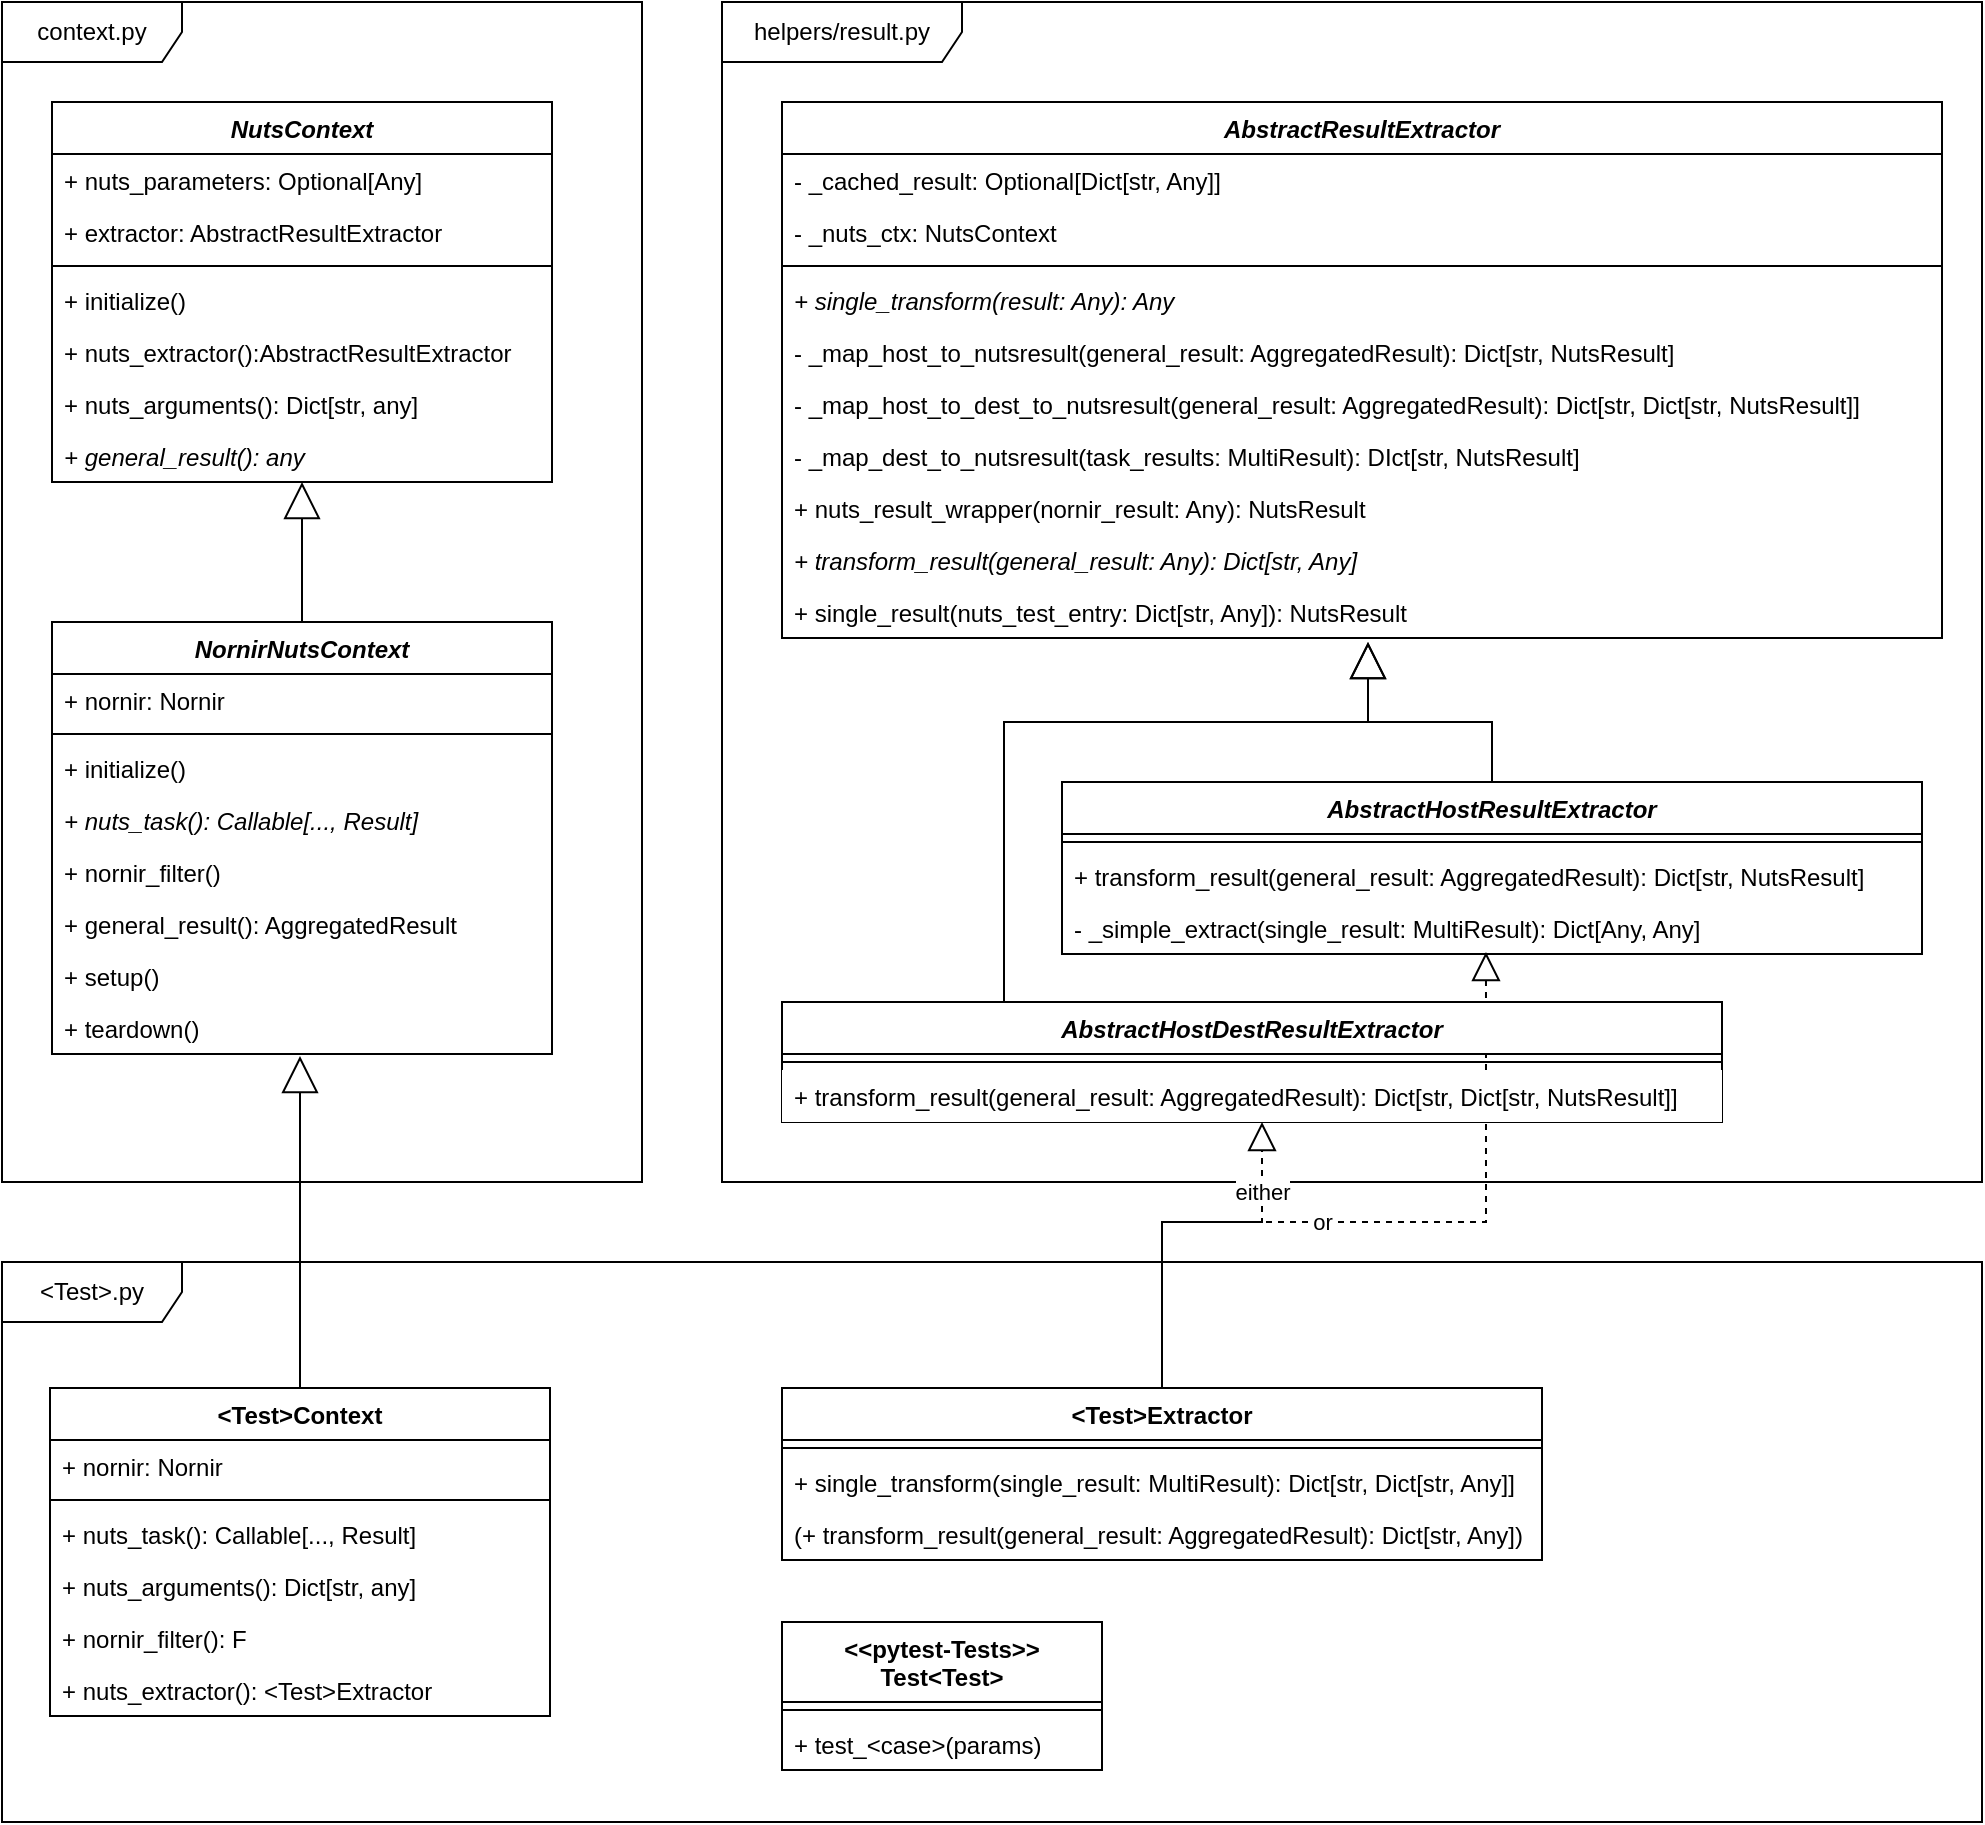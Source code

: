 <mxfile version="15.9.1" type="device"><diagram id="wO_6kX2JhAZT9kmhWfwk" name="Page-1"><mxGraphModel dx="2062" dy="1031" grid="1" gridSize="10" guides="1" tooltips="1" connect="1" arrows="1" fold="1" page="1" pageScale="1" pageWidth="827" pageHeight="1169" math="0" shadow="0"><root><mxCell id="0"/><mxCell id="1" parent="0"/><mxCell id="v-usSUhywoFXoyANVbCB-71" value="&amp;lt;Test&amp;gt;.py" style="shape=umlFrame;whiteSpace=wrap;html=1;width=90;height=30;" parent="1" vertex="1"><mxGeometry x="40" y="670" width="990" height="280" as="geometry"/></mxCell><mxCell id="v-usSUhywoFXoyANVbCB-34" value="context.py" style="shape=umlFrame;whiteSpace=wrap;html=1;width=90;height=30;" parent="1" vertex="1"><mxGeometry x="40" y="40" width="320" height="590" as="geometry"/></mxCell><mxCell id="v-usSUhywoFXoyANVbCB-1" value="NutsContext" style="swimlane;fontStyle=3;align=center;verticalAlign=top;childLayout=stackLayout;horizontal=1;startSize=26;horizontalStack=0;resizeParent=1;resizeParentMax=0;resizeLast=0;collapsible=1;marginBottom=0;" parent="1" vertex="1"><mxGeometry x="65" y="90" width="250" height="190" as="geometry"/></mxCell><mxCell id="v-usSUhywoFXoyANVbCB-31" value="+ nuts_parameters: Optional[Any]" style="text;strokeColor=none;fillColor=none;align=left;verticalAlign=top;spacingLeft=4;spacingRight=4;overflow=hidden;rotatable=0;points=[[0,0.5],[1,0.5]];portConstraint=eastwest;" parent="v-usSUhywoFXoyANVbCB-1" vertex="1"><mxGeometry y="26" width="250" height="26" as="geometry"/></mxCell><mxCell id="v-usSUhywoFXoyANVbCB-33" value="+ extractor: AbstractResultExtractor" style="text;strokeColor=none;fillColor=none;align=left;verticalAlign=top;spacingLeft=4;spacingRight=4;overflow=hidden;rotatable=0;points=[[0,0.5],[1,0.5]];portConstraint=eastwest;" parent="v-usSUhywoFXoyANVbCB-1" vertex="1"><mxGeometry y="52" width="250" height="26" as="geometry"/></mxCell><mxCell id="v-usSUhywoFXoyANVbCB-3" value="" style="line;strokeWidth=1;fillColor=none;align=left;verticalAlign=middle;spacingTop=-1;spacingLeft=3;spacingRight=3;rotatable=0;labelPosition=right;points=[];portConstraint=eastwest;" parent="v-usSUhywoFXoyANVbCB-1" vertex="1"><mxGeometry y="78" width="250" height="8" as="geometry"/></mxCell><mxCell id="v-usSUhywoFXoyANVbCB-4" value="+ initialize()&#xA;" style="text;strokeColor=none;fillColor=none;align=left;verticalAlign=top;spacingLeft=4;spacingRight=4;overflow=hidden;rotatable=0;points=[[0,0.5],[1,0.5]];portConstraint=eastwest;" parent="v-usSUhywoFXoyANVbCB-1" vertex="1"><mxGeometry y="86" width="250" height="26" as="geometry"/></mxCell><mxCell id="v-usSUhywoFXoyANVbCB-5" value="+ nuts_extractor():AbstractResultExtractor" style="text;strokeColor=none;fillColor=none;align=left;verticalAlign=top;spacingLeft=4;spacingRight=4;overflow=hidden;rotatable=0;points=[[0,0.5],[1,0.5]];portConstraint=eastwest;" parent="v-usSUhywoFXoyANVbCB-1" vertex="1"><mxGeometry y="112" width="250" height="26" as="geometry"/></mxCell><mxCell id="v-usSUhywoFXoyANVbCB-10" value="+ nuts_arguments(): Dict[str, any]" style="text;strokeColor=none;fillColor=none;align=left;verticalAlign=top;spacingLeft=4;spacingRight=4;overflow=hidden;rotatable=0;points=[[0,0.5],[1,0.5]];portConstraint=eastwest;" parent="v-usSUhywoFXoyANVbCB-1" vertex="1"><mxGeometry y="138" width="250" height="26" as="geometry"/></mxCell><mxCell id="v-usSUhywoFXoyANVbCB-11" value="+ general_result(): any" style="text;strokeColor=none;fillColor=none;align=left;verticalAlign=top;spacingLeft=4;spacingRight=4;overflow=hidden;rotatable=0;points=[[0,0.5],[1,0.5]];portConstraint=eastwest;fontStyle=2" parent="v-usSUhywoFXoyANVbCB-1" vertex="1"><mxGeometry y="164" width="250" height="26" as="geometry"/></mxCell><mxCell id="v-usSUhywoFXoyANVbCB-12" value="NornirNutsContext" style="swimlane;fontStyle=3;align=center;verticalAlign=top;childLayout=stackLayout;horizontal=1;startSize=26;horizontalStack=0;resizeParent=1;resizeParentMax=0;resizeLast=0;collapsible=1;marginBottom=0;" parent="1" vertex="1"><mxGeometry x="65" y="350" width="250" height="216" as="geometry"><mxRectangle x="120" y="350" width="140" height="26" as="alternateBounds"/></mxGeometry></mxCell><mxCell id="v-usSUhywoFXoyANVbCB-13" value="+ nornir: Nornir" style="text;strokeColor=none;fillColor=none;align=left;verticalAlign=top;spacingLeft=4;spacingRight=4;overflow=hidden;rotatable=0;points=[[0,0.5],[1,0.5]];portConstraint=eastwest;" parent="v-usSUhywoFXoyANVbCB-12" vertex="1"><mxGeometry y="26" width="250" height="26" as="geometry"/></mxCell><mxCell id="v-usSUhywoFXoyANVbCB-14" value="" style="line;strokeWidth=1;fillColor=none;align=left;verticalAlign=middle;spacingTop=-1;spacingLeft=3;spacingRight=3;rotatable=0;labelPosition=right;points=[];portConstraint=eastwest;" parent="v-usSUhywoFXoyANVbCB-12" vertex="1"><mxGeometry y="52" width="250" height="8" as="geometry"/></mxCell><mxCell id="v-usSUhywoFXoyANVbCB-15" value="+ initialize()" style="text;strokeColor=none;fillColor=none;align=left;verticalAlign=top;spacingLeft=4;spacingRight=4;overflow=hidden;rotatable=0;points=[[0,0.5],[1,0.5]];portConstraint=eastwest;" parent="v-usSUhywoFXoyANVbCB-12" vertex="1"><mxGeometry y="60" width="250" height="26" as="geometry"/></mxCell><mxCell id="v-usSUhywoFXoyANVbCB-17" value="+ nuts_task(): Callable[..., Result]" style="text;strokeColor=none;fillColor=none;align=left;verticalAlign=top;spacingLeft=4;spacingRight=4;overflow=hidden;rotatable=0;points=[[0,0.5],[1,0.5]];portConstraint=eastwest;fontStyle=2" parent="v-usSUhywoFXoyANVbCB-12" vertex="1"><mxGeometry y="86" width="250" height="26" as="geometry"/></mxCell><mxCell id="v-usSUhywoFXoyANVbCB-18" value="+ nornir_filter()" style="text;strokeColor=none;fillColor=none;align=left;verticalAlign=top;spacingLeft=4;spacingRight=4;overflow=hidden;rotatable=0;points=[[0,0.5],[1,0.5]];portConstraint=eastwest;" parent="v-usSUhywoFXoyANVbCB-12" vertex="1"><mxGeometry y="112" width="250" height="26" as="geometry"/></mxCell><mxCell id="v-usSUhywoFXoyANVbCB-19" value="+ general_result(): AggregatedResult" style="text;strokeColor=none;fillColor=none;align=left;verticalAlign=top;spacingLeft=4;spacingRight=4;overflow=hidden;rotatable=0;points=[[0,0.5],[1,0.5]];portConstraint=eastwest;fontStyle=0" parent="v-usSUhywoFXoyANVbCB-12" vertex="1"><mxGeometry y="138" width="250" height="26" as="geometry"/></mxCell><mxCell id="v-usSUhywoFXoyANVbCB-20" value="+ setup()" style="text;strokeColor=none;fillColor=none;align=left;verticalAlign=top;spacingLeft=4;spacingRight=4;overflow=hidden;rotatable=0;points=[[0,0.5],[1,0.5]];portConstraint=eastwest;" parent="v-usSUhywoFXoyANVbCB-12" vertex="1"><mxGeometry y="164" width="250" height="26" as="geometry"/></mxCell><mxCell id="v-usSUhywoFXoyANVbCB-21" value="+ teardown()" style="text;strokeColor=none;fillColor=none;align=left;verticalAlign=top;spacingLeft=4;spacingRight=4;overflow=hidden;rotatable=0;points=[[0,0.5],[1,0.5]];portConstraint=eastwest;" parent="v-usSUhywoFXoyANVbCB-12" vertex="1"><mxGeometry y="190" width="250" height="26" as="geometry"/></mxCell><mxCell id="v-usSUhywoFXoyANVbCB-16" value="" style="endArrow=block;endSize=16;endFill=0;html=1;rounded=0;exitX=0.5;exitY=0;exitDx=0;exitDy=0;" parent="1" source="v-usSUhywoFXoyANVbCB-12" target="v-usSUhywoFXoyANVbCB-11" edge="1"><mxGeometry width="160" relative="1" as="geometry"><mxPoint x="350" y="610" as="sourcePoint"/><mxPoint x="210" y="490" as="targetPoint"/></mxGeometry></mxCell><mxCell id="v-usSUhywoFXoyANVbCB-29" style="edgeStyle=orthogonalEdgeStyle;rounded=0;orthogonalLoop=1;jettySize=auto;html=1;exitX=0.5;exitY=0;exitDx=0;exitDy=0;entryX=0.496;entryY=1.038;entryDx=0;entryDy=0;entryPerimeter=0;endArrow=block;endFill=0;endSize=16;" parent="1" source="v-usSUhywoFXoyANVbCB-22" target="v-usSUhywoFXoyANVbCB-21" edge="1"><mxGeometry relative="1" as="geometry"><mxPoint x="290" y="850" as="targetPoint"/></mxGeometry></mxCell><mxCell id="v-usSUhywoFXoyANVbCB-22" value="&lt;Test&gt;Context" style="swimlane;fontStyle=1;align=center;verticalAlign=top;childLayout=stackLayout;horizontal=1;startSize=26;horizontalStack=0;resizeParent=1;resizeParentMax=0;resizeLast=0;collapsible=1;marginBottom=0;" parent="1" vertex="1"><mxGeometry x="64" y="733" width="250" height="164" as="geometry"/></mxCell><mxCell id="v-usSUhywoFXoyANVbCB-23" value="+ nornir: Nornir" style="text;strokeColor=none;fillColor=none;align=left;verticalAlign=top;spacingLeft=4;spacingRight=4;overflow=hidden;rotatable=0;points=[[0,0.5],[1,0.5]];portConstraint=eastwest;" parent="v-usSUhywoFXoyANVbCB-22" vertex="1"><mxGeometry y="26" width="250" height="26" as="geometry"/></mxCell><mxCell id="v-usSUhywoFXoyANVbCB-24" value="" style="line;strokeWidth=1;fillColor=none;align=left;verticalAlign=middle;spacingTop=-1;spacingLeft=3;spacingRight=3;rotatable=0;labelPosition=right;points=[];portConstraint=eastwest;" parent="v-usSUhywoFXoyANVbCB-22" vertex="1"><mxGeometry y="52" width="250" height="8" as="geometry"/></mxCell><mxCell id="v-usSUhywoFXoyANVbCB-25" value="+ nuts_task(): Callable[..., Result]" style="text;strokeColor=none;fillColor=none;align=left;verticalAlign=top;spacingLeft=4;spacingRight=4;overflow=hidden;rotatable=0;points=[[0,0.5],[1,0.5]];portConstraint=eastwest;" parent="v-usSUhywoFXoyANVbCB-22" vertex="1"><mxGeometry y="60" width="250" height="26" as="geometry"/></mxCell><mxCell id="v-usSUhywoFXoyANVbCB-26" value="+ nuts_arguments(): Dict[str, any]" style="text;strokeColor=none;fillColor=none;align=left;verticalAlign=top;spacingLeft=4;spacingRight=4;overflow=hidden;rotatable=0;points=[[0,0.5],[1,0.5]];portConstraint=eastwest;" parent="v-usSUhywoFXoyANVbCB-22" vertex="1"><mxGeometry y="86" width="250" height="26" as="geometry"/></mxCell><mxCell id="v-usSUhywoFXoyANVbCB-27" value="+ nornir_filter(): F" style="text;strokeColor=none;fillColor=none;align=left;verticalAlign=top;spacingLeft=4;spacingRight=4;overflow=hidden;rotatable=0;points=[[0,0.5],[1,0.5]];portConstraint=eastwest;" parent="v-usSUhywoFXoyANVbCB-22" vertex="1"><mxGeometry y="112" width="250" height="26" as="geometry"/></mxCell><mxCell id="v-usSUhywoFXoyANVbCB-28" value="+ nuts_extractor(): &lt;Test&gt;Extractor" style="text;strokeColor=none;fillColor=none;align=left;verticalAlign=top;spacingLeft=4;spacingRight=4;overflow=hidden;rotatable=0;points=[[0,0.5],[1,0.5]];portConstraint=eastwest;" parent="v-usSUhywoFXoyANVbCB-22" vertex="1"><mxGeometry y="138" width="250" height="26" as="geometry"/></mxCell><mxCell id="v-usSUhywoFXoyANVbCB-35" value="helpers/result.py" style="shape=umlFrame;whiteSpace=wrap;html=1;width=120;height=30;" parent="1" vertex="1"><mxGeometry x="400" y="40" width="630" height="590" as="geometry"/></mxCell><mxCell id="v-usSUhywoFXoyANVbCB-36" value="AbstractResultExtractor" style="swimlane;fontStyle=3;align=center;verticalAlign=top;childLayout=stackLayout;horizontal=1;startSize=26;horizontalStack=0;resizeParent=1;resizeParentMax=0;resizeLast=0;collapsible=1;marginBottom=0;" parent="1" vertex="1"><mxGeometry x="430" y="90" width="580" height="268" as="geometry"/></mxCell><mxCell id="v-usSUhywoFXoyANVbCB-37" value="- _cached_result: Optional[Dict[str, Any]]" style="text;strokeColor=none;fillColor=none;align=left;verticalAlign=top;spacingLeft=4;spacingRight=4;overflow=hidden;rotatable=0;points=[[0,0.5],[1,0.5]];portConstraint=eastwest;" parent="v-usSUhywoFXoyANVbCB-36" vertex="1"><mxGeometry y="26" width="580" height="26" as="geometry"/></mxCell><mxCell id="v-usSUhywoFXoyANVbCB-38" value="- _nuts_ctx: NutsContext" style="text;strokeColor=none;fillColor=none;align=left;verticalAlign=top;spacingLeft=4;spacingRight=4;overflow=hidden;rotatable=0;points=[[0,0.5],[1,0.5]];portConstraint=eastwest;" parent="v-usSUhywoFXoyANVbCB-36" vertex="1"><mxGeometry y="52" width="580" height="26" as="geometry"/></mxCell><mxCell id="v-usSUhywoFXoyANVbCB-39" value="" style="line;strokeWidth=1;fillColor=none;align=left;verticalAlign=middle;spacingTop=-1;spacingLeft=3;spacingRight=3;rotatable=0;labelPosition=right;points=[];portConstraint=eastwest;" parent="v-usSUhywoFXoyANVbCB-36" vertex="1"><mxGeometry y="78" width="580" height="8" as="geometry"/></mxCell><mxCell id="v-usSUhywoFXoyANVbCB-40" value="+ single_transform(result: Any): Any&#xA;" style="text;strokeColor=none;fillColor=none;align=left;verticalAlign=top;spacingLeft=4;spacingRight=4;overflow=hidden;rotatable=0;points=[[0,0.5],[1,0.5]];portConstraint=eastwest;fontStyle=2" parent="v-usSUhywoFXoyANVbCB-36" vertex="1"><mxGeometry y="86" width="580" height="26" as="geometry"/></mxCell><mxCell id="v-usSUhywoFXoyANVbCB-41" value="- _map_host_to_nutsresult(general_result: AggregatedResult): Dict[str, NutsResult]" style="text;strokeColor=none;fillColor=none;align=left;verticalAlign=top;spacingLeft=4;spacingRight=4;overflow=hidden;rotatable=0;points=[[0,0.5],[1,0.5]];portConstraint=eastwest;" parent="v-usSUhywoFXoyANVbCB-36" vertex="1"><mxGeometry y="112" width="580" height="26" as="geometry"/></mxCell><mxCell id="v-usSUhywoFXoyANVbCB-42" value="- _map_host_to_dest_to_nutsresult(general_result: AggregatedResult): Dict[str, Dict[str, NutsResult]]" style="text;strokeColor=none;fillColor=none;align=left;verticalAlign=top;spacingLeft=4;spacingRight=4;overflow=hidden;rotatable=0;points=[[0,0.5],[1,0.5]];portConstraint=eastwest;" parent="v-usSUhywoFXoyANVbCB-36" vertex="1"><mxGeometry y="138" width="580" height="26" as="geometry"/></mxCell><mxCell id="v-usSUhywoFXoyANVbCB-43" value="- _map_dest_to_nutsresult(task_results: MultiResult): DIct[str, NutsResult]" style="text;strokeColor=none;fillColor=none;align=left;verticalAlign=top;spacingLeft=4;spacingRight=4;overflow=hidden;rotatable=0;points=[[0,0.5],[1,0.5]];portConstraint=eastwest;fontStyle=0" parent="v-usSUhywoFXoyANVbCB-36" vertex="1"><mxGeometry y="164" width="580" height="26" as="geometry"/></mxCell><mxCell id="v-usSUhywoFXoyANVbCB-44" value="+ nuts_result_wrapper(nornir_result: Any): NutsResult" style="text;strokeColor=none;fillColor=none;align=left;verticalAlign=top;spacingLeft=4;spacingRight=4;overflow=hidden;rotatable=0;points=[[0,0.5],[1,0.5]];portConstraint=eastwest;fontStyle=0" parent="v-usSUhywoFXoyANVbCB-36" vertex="1"><mxGeometry y="190" width="580" height="26" as="geometry"/></mxCell><mxCell id="v-usSUhywoFXoyANVbCB-45" value="+ transform_result(general_result: Any): Dict[str, Any]" style="text;strokeColor=none;fillColor=none;align=left;verticalAlign=top;spacingLeft=4;spacingRight=4;overflow=hidden;rotatable=0;points=[[0,0.5],[1,0.5]];portConstraint=eastwest;fontStyle=2" parent="v-usSUhywoFXoyANVbCB-36" vertex="1"><mxGeometry y="216" width="580" height="26" as="geometry"/></mxCell><mxCell id="v-usSUhywoFXoyANVbCB-46" value="+ single_result(nuts_test_entry: Dict[str, Any]): NutsResult" style="text;strokeColor=none;fillColor=none;align=left;verticalAlign=top;spacingLeft=4;spacingRight=4;overflow=hidden;rotatable=0;points=[[0,0.5],[1,0.5]];portConstraint=eastwest;fontStyle=0" parent="v-usSUhywoFXoyANVbCB-36" vertex="1"><mxGeometry y="242" width="580" height="26" as="geometry"/></mxCell><mxCell id="v-usSUhywoFXoyANVbCB-59" value="AbstractHostResultExtractor" style="swimlane;fontStyle=3;align=center;verticalAlign=top;childLayout=stackLayout;horizontal=1;startSize=26;horizontalStack=0;resizeParent=1;resizeParentMax=0;resizeLast=0;collapsible=1;marginBottom=0;" parent="1" vertex="1"><mxGeometry x="570" y="430" width="430" height="86" as="geometry"/></mxCell><mxCell id="v-usSUhywoFXoyANVbCB-61" value="" style="line;strokeWidth=1;fillColor=none;align=left;verticalAlign=middle;spacingTop=-1;spacingLeft=3;spacingRight=3;rotatable=0;labelPosition=right;points=[];portConstraint=eastwest;" parent="v-usSUhywoFXoyANVbCB-59" vertex="1"><mxGeometry y="26" width="430" height="8" as="geometry"/></mxCell><mxCell id="v-usSUhywoFXoyANVbCB-62" value="+ transform_result(general_result: AggregatedResult): Dict[str, NutsResult]" style="text;strokeColor=none;fillColor=none;align=left;verticalAlign=top;spacingLeft=4;spacingRight=4;overflow=hidden;rotatable=0;points=[[0,0.5],[1,0.5]];portConstraint=eastwest;" parent="v-usSUhywoFXoyANVbCB-59" vertex="1"><mxGeometry y="34" width="430" height="26" as="geometry"/></mxCell><mxCell id="v-usSUhywoFXoyANVbCB-63" value="- _simple_extract(single_result: MultiResult): Dict[Any, Any]" style="text;strokeColor=none;fillColor=none;align=left;verticalAlign=top;spacingLeft=4;spacingRight=4;overflow=hidden;rotatable=0;points=[[0,0.5],[1,0.5]];portConstraint=eastwest;" parent="v-usSUhywoFXoyANVbCB-59" vertex="1"><mxGeometry y="60" width="430" height="26" as="geometry"/></mxCell><mxCell id="v-usSUhywoFXoyANVbCB-69" value="" style="endArrow=block;endSize=16;endFill=0;html=1;rounded=0;exitX=0.5;exitY=0;exitDx=0;exitDy=0;edgeStyle=orthogonalEdgeStyle;" parent="1" source="v-usSUhywoFXoyANVbCB-59" edge="1"><mxGeometry x="-0.015" width="160" relative="1" as="geometry"><mxPoint x="360" y="350" as="sourcePoint"/><mxPoint x="723" y="360" as="targetPoint"/><Array as="points"><mxPoint x="785" y="400"/><mxPoint x="723" y="400"/></Array><mxPoint as="offset"/></mxGeometry></mxCell><mxCell id="v-usSUhywoFXoyANVbCB-70" value="" style="endArrow=block;endSize=16;endFill=0;html=1;rounded=0;exitX=0.25;exitY=0;exitDx=0;exitDy=0;edgeStyle=orthogonalEdgeStyle;" parent="1" edge="1"><mxGeometry x="0.122" width="160" relative="1" as="geometry"><mxPoint x="550.5" y="540" as="sourcePoint"/><mxPoint x="723" y="360" as="targetPoint"/><Array as="points"><mxPoint x="541" y="400"/><mxPoint x="723" y="400"/></Array><mxPoint as="offset"/></mxGeometry></mxCell><mxCell id="v-usSUhywoFXoyANVbCB-72" value="&lt;Test&gt;Extractor" style="swimlane;fontStyle=1;align=center;verticalAlign=top;childLayout=stackLayout;horizontal=1;startSize=26;horizontalStack=0;resizeParent=1;resizeParentMax=0;resizeLast=0;collapsible=1;marginBottom=0;" parent="1" vertex="1"><mxGeometry x="430" y="733" width="380" height="86" as="geometry"/></mxCell><mxCell id="v-usSUhywoFXoyANVbCB-74" value="" style="line;strokeWidth=1;fillColor=none;align=left;verticalAlign=middle;spacingTop=-1;spacingLeft=3;spacingRight=3;rotatable=0;labelPosition=right;points=[];portConstraint=eastwest;" parent="v-usSUhywoFXoyANVbCB-72" vertex="1"><mxGeometry y="26" width="380" height="8" as="geometry"/></mxCell><mxCell id="v-usSUhywoFXoyANVbCB-77" value="+ single_transform(single_result: MultiResult): Dict[str, Dict[str, Any]]" style="text;strokeColor=none;fillColor=none;align=left;verticalAlign=top;spacingLeft=4;spacingRight=4;overflow=hidden;rotatable=0;points=[[0,0.5],[1,0.5]];portConstraint=eastwest;" parent="v-usSUhywoFXoyANVbCB-72" vertex="1"><mxGeometry y="34" width="380" height="26" as="geometry"/></mxCell><mxCell id="v-usSUhywoFXoyANVbCB-78" value="(+ transform_result(general_result: AggregatedResult): Dict[str, Any])" style="text;strokeColor=none;fillColor=none;align=left;verticalAlign=top;spacingLeft=4;spacingRight=4;overflow=hidden;rotatable=0;points=[[0,0.5],[1,0.5]];portConstraint=eastwest;" parent="v-usSUhywoFXoyANVbCB-72" vertex="1"><mxGeometry y="60" width="380" height="26" as="geometry"/></mxCell><mxCell id="v-usSUhywoFXoyANVbCB-80" value="&lt;&lt;pytest-Tests&gt;&gt;&#xA;Test&lt;Test&gt;&#xA;" style="swimlane;fontStyle=1;align=center;verticalAlign=top;childLayout=stackLayout;horizontal=1;startSize=40;horizontalStack=0;resizeParent=1;resizeParentMax=0;resizeLast=0;collapsible=1;marginBottom=0;" parent="1" vertex="1"><mxGeometry x="430" y="850" width="160" height="74" as="geometry"/></mxCell><mxCell id="v-usSUhywoFXoyANVbCB-82" value="" style="line;strokeWidth=1;fillColor=none;align=left;verticalAlign=middle;spacingTop=-1;spacingLeft=3;spacingRight=3;rotatable=0;labelPosition=right;points=[];portConstraint=eastwest;" parent="v-usSUhywoFXoyANVbCB-80" vertex="1"><mxGeometry y="40" width="160" height="8" as="geometry"/></mxCell><mxCell id="v-usSUhywoFXoyANVbCB-83" value="+ test_&lt;case&gt;(params)" style="text;strokeColor=none;fillColor=none;align=left;verticalAlign=top;spacingLeft=4;spacingRight=4;overflow=hidden;rotatable=0;points=[[0,0.5],[1,0.5]];portConstraint=eastwest;" parent="v-usSUhywoFXoyANVbCB-80" vertex="1"><mxGeometry y="48" width="160" height="26" as="geometry"/></mxCell><mxCell id="O0y0QK7eMBM_JZ4Z3DbS-1" value="" style="endArrow=block;dashed=1;endFill=0;endSize=12;html=1;rounded=0;exitX=0.5;exitY=0;exitDx=0;exitDy=0;edgeStyle=orthogonalEdgeStyle;" edge="1" parent="1" source="v-usSUhywoFXoyANVbCB-72"><mxGeometry width="160" relative="1" as="geometry"><mxPoint x="750" y="530" as="sourcePoint"/><mxPoint x="670" y="600" as="targetPoint"/><Array as="points"><mxPoint x="620" y="650"/><mxPoint x="670" y="650"/></Array></mxGeometry></mxCell><mxCell id="O0y0QK7eMBM_JZ4Z3DbS-3" value="either" style="edgeLabel;html=1;align=center;verticalAlign=middle;resizable=0;points=[];" vertex="1" connectable="0" parent="O0y0QK7eMBM_JZ4Z3DbS-1"><mxGeometry x="0.618" relative="1" as="geometry"><mxPoint as="offset"/></mxGeometry></mxCell><mxCell id="O0y0QK7eMBM_JZ4Z3DbS-2" value="or" style="endArrow=block;dashed=1;endFill=0;endSize=12;html=1;rounded=0;edgeStyle=orthogonalEdgeStyle;entryX=0.493;entryY=0.962;entryDx=0;entryDy=0;entryPerimeter=0;" edge="1" parent="1" target="v-usSUhywoFXoyANVbCB-63"><mxGeometry x="-0.151" width="160" relative="1" as="geometry"><mxPoint x="620" y="730" as="sourcePoint"/><mxPoint x="680" y="610" as="targetPoint"/><Array as="points"><mxPoint x="620" y="650"/><mxPoint x="782" y="650"/></Array><mxPoint as="offset"/></mxGeometry></mxCell><mxCell id="v-usSUhywoFXoyANVbCB-64" value="AbstractHostDestResultExtractor" style="swimlane;fontStyle=3;align=center;verticalAlign=top;childLayout=stackLayout;horizontal=1;startSize=26;horizontalStack=0;resizeParent=1;resizeParentMax=0;resizeLast=0;collapsible=1;marginBottom=0;fillColor=#FFFFFF;" parent="1" vertex="1"><mxGeometry x="430" y="540" width="470" height="60" as="geometry"/></mxCell><mxCell id="v-usSUhywoFXoyANVbCB-66" value="" style="line;strokeWidth=1;fillColor=default;align=left;verticalAlign=middle;spacingTop=-1;spacingLeft=3;spacingRight=3;rotatable=0;labelPosition=right;points=[];portConstraint=eastwest;" parent="v-usSUhywoFXoyANVbCB-64" vertex="1"><mxGeometry y="26" width="470" height="8" as="geometry"/></mxCell><mxCell id="v-usSUhywoFXoyANVbCB-67" value="+ transform_result(general_result: AggregatedResult): Dict[str, Dict[str, NutsResult]]" style="text;strokeColor=none;fillColor=default;align=left;verticalAlign=top;spacingLeft=4;spacingRight=4;overflow=hidden;rotatable=0;points=[[0,0.5],[1,0.5]];portConstraint=eastwest;" parent="v-usSUhywoFXoyANVbCB-64" vertex="1"><mxGeometry y="34" width="470" height="26" as="geometry"/></mxCell></root></mxGraphModel></diagram></mxfile>